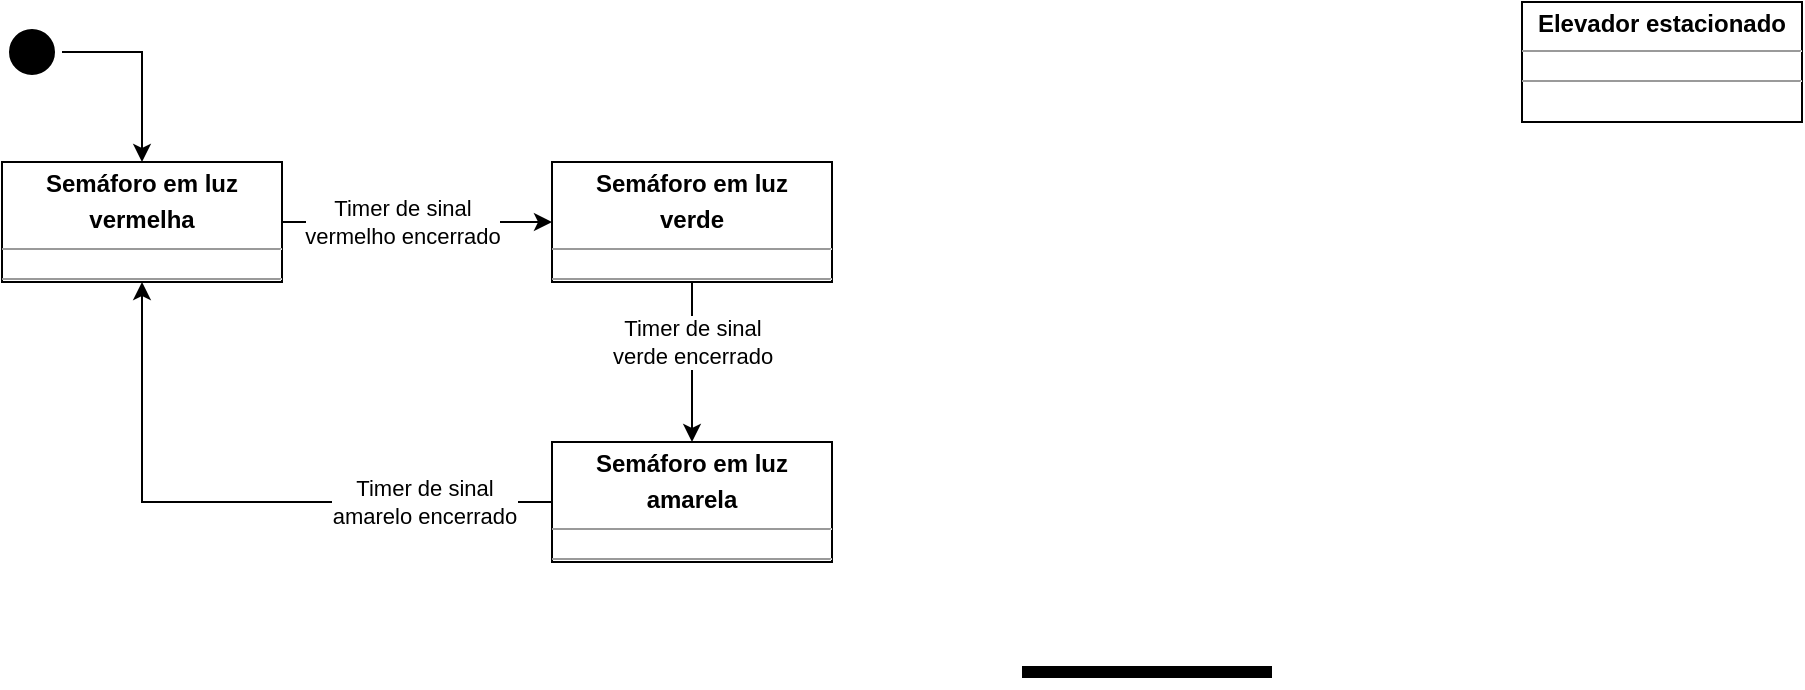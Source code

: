 <mxfile version="16.6.3" type="github">
  <diagram id="5l98RDpAVTLLgGe1b0Kj" name="Page-1">
    <mxGraphModel dx="599" dy="342" grid="1" gridSize="10" guides="1" tooltips="1" connect="1" arrows="1" fold="1" page="1" pageScale="1" pageWidth="1169" pageHeight="827" math="0" shadow="0">
      <root>
        <mxCell id="0" />
        <mxCell id="1" parent="0" />
        <mxCell id="jwJmlWnay-whzDj9igeN-41" style="edgeStyle=orthogonalEdgeStyle;rounded=0;orthogonalLoop=1;jettySize=auto;html=1;exitX=1;exitY=0.5;exitDx=0;exitDy=0;entryX=0.5;entryY=0;entryDx=0;entryDy=0;" edge="1" parent="1" source="jwJmlWnay-whzDj9igeN-2" target="jwJmlWnay-whzDj9igeN-40">
          <mxGeometry relative="1" as="geometry" />
        </mxCell>
        <mxCell id="jwJmlWnay-whzDj9igeN-2" value="" style="ellipse;html=1;shape=startState;fillColor=#000000;strokeColor=#000000;" vertex="1" parent="1">
          <mxGeometry x="170" y="190" width="30" height="30" as="geometry" />
        </mxCell>
        <mxCell id="jwJmlWnay-whzDj9igeN-9" value="" style="shape=line;html=1;strokeWidth=6;strokeColor=#000000;" vertex="1" parent="1">
          <mxGeometry x="680" y="510" width="125" height="10" as="geometry" />
        </mxCell>
        <mxCell id="jwJmlWnay-whzDj9igeN-11" value="&lt;p style=&quot;margin: 0px ; margin-top: 4px ; text-align: center&quot;&gt;&lt;b&gt;Elevador estacionado&lt;/b&gt;&lt;/p&gt;&lt;hr size=&quot;1&quot;&gt;&lt;div style=&quot;height: 2px&quot;&gt;&lt;/div&gt;&lt;hr size=&quot;1&quot;&gt;&lt;div style=&quot;height: 2px&quot;&gt;&lt;/div&gt;" style="verticalAlign=top;align=left;overflow=fill;fontSize=12;fontFamily=Helvetica;html=1;strokeColor=#000000;" vertex="1" parent="1">
          <mxGeometry x="930" y="180" width="140" height="60" as="geometry" />
        </mxCell>
        <mxCell id="jwJmlWnay-whzDj9igeN-43" style="edgeStyle=orthogonalEdgeStyle;rounded=0;orthogonalLoop=1;jettySize=auto;html=1;exitX=1;exitY=0.5;exitDx=0;exitDy=0;entryX=0;entryY=0.5;entryDx=0;entryDy=0;" edge="1" parent="1" source="jwJmlWnay-whzDj9igeN-40" target="jwJmlWnay-whzDj9igeN-42">
          <mxGeometry relative="1" as="geometry" />
        </mxCell>
        <mxCell id="jwJmlWnay-whzDj9igeN-44" value="Timer de sinal&lt;br&gt;vermelho encerrado" style="edgeLabel;html=1;align=center;verticalAlign=middle;resizable=0;points=[];" vertex="1" connectable="0" parent="jwJmlWnay-whzDj9igeN-43">
          <mxGeometry x="-0.304" relative="1" as="geometry">
            <mxPoint x="13" as="offset" />
          </mxGeometry>
        </mxCell>
        <mxCell id="jwJmlWnay-whzDj9igeN-40" value="&lt;p style=&quot;margin: 0px ; margin-top: 4px ; text-align: center&quot;&gt;&lt;b&gt;Semáforo em luz&lt;/b&gt;&lt;/p&gt;&lt;p style=&quot;margin: 0px ; margin-top: 4px ; text-align: center&quot;&gt;&lt;b&gt;vermelha&lt;/b&gt;&lt;/p&gt;&lt;hr size=&quot;1&quot;&gt;&lt;div style=&quot;height: 2px&quot;&gt;&lt;/div&gt;&lt;hr size=&quot;1&quot;&gt;&lt;div style=&quot;height: 2px&quot;&gt;&lt;/div&gt;" style="verticalAlign=top;align=left;overflow=fill;fontSize=12;fontFamily=Helvetica;html=1;strokeColor=#000000;" vertex="1" parent="1">
          <mxGeometry x="170" y="260" width="140" height="60" as="geometry" />
        </mxCell>
        <mxCell id="jwJmlWnay-whzDj9igeN-50" style="edgeStyle=orthogonalEdgeStyle;rounded=0;orthogonalLoop=1;jettySize=auto;html=1;exitX=0.5;exitY=1;exitDx=0;exitDy=0;" edge="1" parent="1" source="jwJmlWnay-whzDj9igeN-42" target="jwJmlWnay-whzDj9igeN-49">
          <mxGeometry relative="1" as="geometry" />
        </mxCell>
        <mxCell id="jwJmlWnay-whzDj9igeN-51" value="Timer de sinal&lt;br&gt;verde encerrado" style="edgeLabel;html=1;align=center;verticalAlign=middle;resizable=0;points=[];" vertex="1" connectable="0" parent="jwJmlWnay-whzDj9igeN-50">
          <mxGeometry x="-0.25" relative="1" as="geometry">
            <mxPoint as="offset" />
          </mxGeometry>
        </mxCell>
        <mxCell id="jwJmlWnay-whzDj9igeN-42" value="&lt;p style=&quot;margin: 0px ; margin-top: 4px ; text-align: center&quot;&gt;&lt;b&gt;Semáforo em luz&lt;/b&gt;&lt;/p&gt;&lt;p style=&quot;margin: 0px ; margin-top: 4px ; text-align: center&quot;&gt;&lt;b&gt;verde&lt;/b&gt;&lt;/p&gt;&lt;hr size=&quot;1&quot;&gt;&lt;div style=&quot;height: 2px&quot;&gt;&lt;/div&gt;&lt;hr size=&quot;1&quot;&gt;&lt;div style=&quot;height: 2px&quot;&gt;&lt;/div&gt;" style="verticalAlign=top;align=left;overflow=fill;fontSize=12;fontFamily=Helvetica;html=1;strokeColor=#000000;" vertex="1" parent="1">
          <mxGeometry x="445" y="260" width="140" height="60" as="geometry" />
        </mxCell>
        <mxCell id="jwJmlWnay-whzDj9igeN-52" style="edgeStyle=orthogonalEdgeStyle;rounded=0;orthogonalLoop=1;jettySize=auto;html=1;exitX=0;exitY=0.5;exitDx=0;exitDy=0;entryX=0.5;entryY=1;entryDx=0;entryDy=0;" edge="1" parent="1" source="jwJmlWnay-whzDj9igeN-49" target="jwJmlWnay-whzDj9igeN-40">
          <mxGeometry relative="1" as="geometry" />
        </mxCell>
        <mxCell id="jwJmlWnay-whzDj9igeN-53" value="Timer de sinal&lt;br&gt;amarelo encerrado" style="edgeLabel;html=1;align=center;verticalAlign=middle;resizable=0;points=[];" vertex="1" connectable="0" parent="jwJmlWnay-whzDj9igeN-52">
          <mxGeometry x="-0.445" y="1" relative="1" as="geometry">
            <mxPoint x="23" y="-1" as="offset" />
          </mxGeometry>
        </mxCell>
        <mxCell id="jwJmlWnay-whzDj9igeN-49" value="&lt;p style=&quot;margin: 0px ; margin-top: 4px ; text-align: center&quot;&gt;&lt;b&gt;Semáforo em luz&lt;/b&gt;&lt;/p&gt;&lt;p style=&quot;margin: 0px ; margin-top: 4px ; text-align: center&quot;&gt;&lt;b&gt;amarela&lt;/b&gt;&lt;/p&gt;&lt;hr size=&quot;1&quot;&gt;&lt;div style=&quot;height: 2px&quot;&gt;&lt;/div&gt;&lt;hr size=&quot;1&quot;&gt;&lt;div style=&quot;height: 2px&quot;&gt;&lt;/div&gt;" style="verticalAlign=top;align=left;overflow=fill;fontSize=12;fontFamily=Helvetica;html=1;strokeColor=#000000;" vertex="1" parent="1">
          <mxGeometry x="445" y="400" width="140" height="60" as="geometry" />
        </mxCell>
      </root>
    </mxGraphModel>
  </diagram>
</mxfile>
